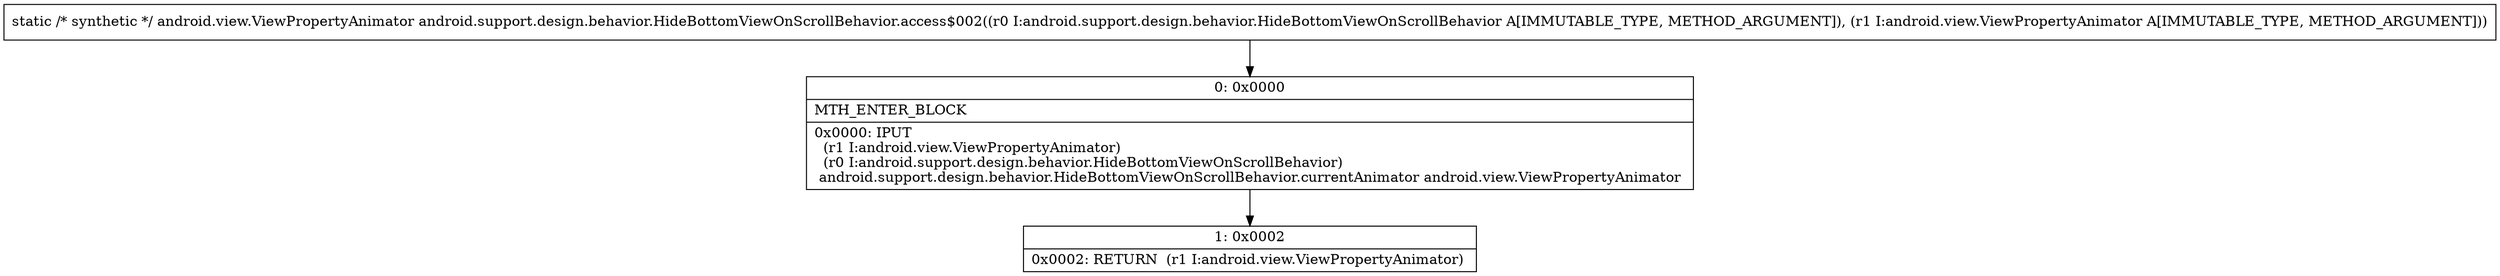 digraph "CFG forandroid.support.design.behavior.HideBottomViewOnScrollBehavior.access$002(Landroid\/support\/design\/behavior\/HideBottomViewOnScrollBehavior;Landroid\/view\/ViewPropertyAnimator;)Landroid\/view\/ViewPropertyAnimator;" {
Node_0 [shape=record,label="{0\:\ 0x0000|MTH_ENTER_BLOCK\l|0x0000: IPUT  \l  (r1 I:android.view.ViewPropertyAnimator)\l  (r0 I:android.support.design.behavior.HideBottomViewOnScrollBehavior)\l android.support.design.behavior.HideBottomViewOnScrollBehavior.currentAnimator android.view.ViewPropertyAnimator \l}"];
Node_1 [shape=record,label="{1\:\ 0x0002|0x0002: RETURN  (r1 I:android.view.ViewPropertyAnimator) \l}"];
MethodNode[shape=record,label="{static \/* synthetic *\/ android.view.ViewPropertyAnimator android.support.design.behavior.HideBottomViewOnScrollBehavior.access$002((r0 I:android.support.design.behavior.HideBottomViewOnScrollBehavior A[IMMUTABLE_TYPE, METHOD_ARGUMENT]), (r1 I:android.view.ViewPropertyAnimator A[IMMUTABLE_TYPE, METHOD_ARGUMENT])) }"];
MethodNode -> Node_0;
Node_0 -> Node_1;
}


